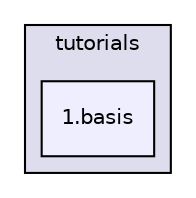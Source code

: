 digraph "tutorials/1.basis" {
  compound=true
  node [ fontsize="10", fontname="Helvetica"];
  edge [ labelfontsize="10", labelfontname="Helvetica"];
  subgraph clusterdir_0d353d24d0afa59909efab6593124f6d {
    graph [ bgcolor="#ddddee", pencolor="black", label="tutorials" fontname="Helvetica", fontsize="10", URL="dir_0d353d24d0afa59909efab6593124f6d.html"]
  dir_ed82a156b56fdb0a2058e817d9f6ab60 [shape=box, label="1.basis", style="filled", fillcolor="#eeeeff", pencolor="black", URL="dir_ed82a156b56fdb0a2058e817d9f6ab60.html"];
  }
}
